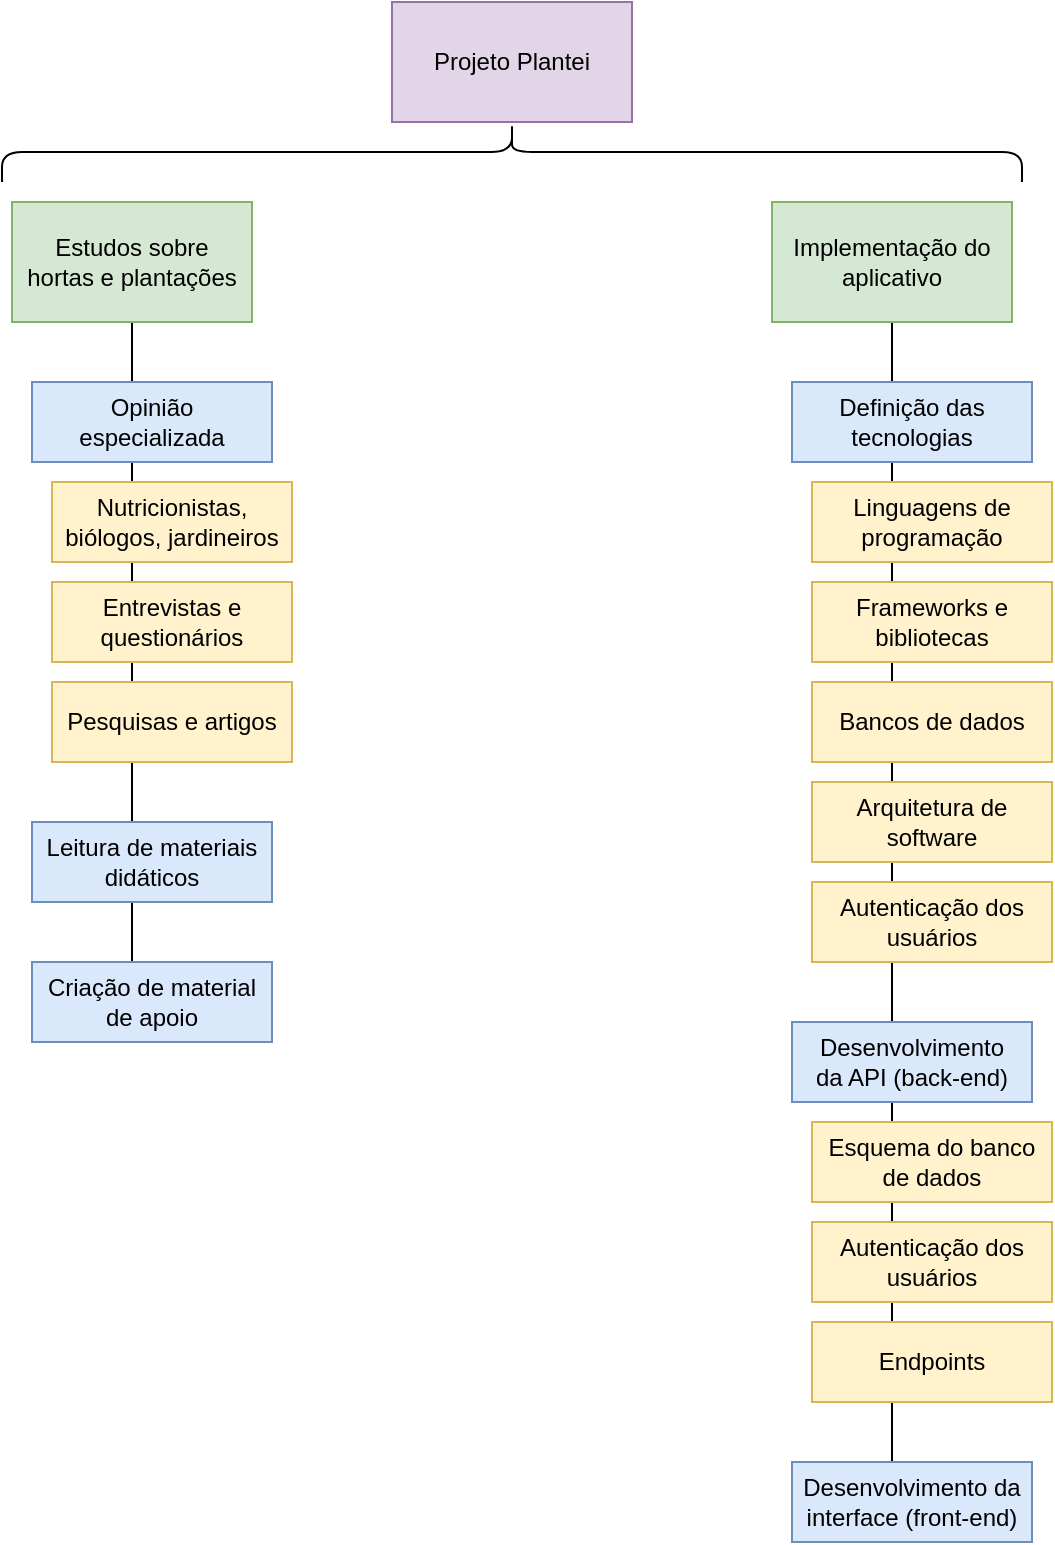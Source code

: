 <mxfile version="20.4.0" type="github"><diagram id="n20zjKkLdfkp230JM4BU" name="eap"><mxGraphModel dx="1578" dy="755" grid="1" gridSize="10" guides="1" tooltips="1" connect="1" arrows="1" fold="1" page="0" pageScale="1" pageWidth="1169" pageHeight="827" math="0" shadow="0"><root><mxCell id="0"/><mxCell id="1" parent="0"/><mxCell id="LcLVb-qXsUrqiSTVYiSM-41" value="" style="endArrow=none;html=1;rounded=0;entryX=0.5;entryY=1;entryDx=0;entryDy=0;" edge="1" parent="1" target="LcLVb-qXsUrqiSTVYiSM-34"><mxGeometry width="50" height="50" relative="1" as="geometry"><mxPoint x="170" y="550" as="sourcePoint"/><mxPoint x="70" y="330" as="targetPoint"/></mxGeometry></mxCell><mxCell id="LcLVb-qXsUrqiSTVYiSM-33" value="" style="endArrow=none;html=1;rounded=0;entryX=0.5;entryY=1;entryDx=0;entryDy=0;" edge="1" parent="1" target="LcLVb-qXsUrqiSTVYiSM-2"><mxGeometry width="50" height="50" relative="1" as="geometry"><mxPoint x="550" y="800" as="sourcePoint"/><mxPoint x="730" y="350" as="targetPoint"/></mxGeometry></mxCell><mxCell id="LcLVb-qXsUrqiSTVYiSM-1" value="Projeto Plantei" style="rounded=0;whiteSpace=wrap;html=1;fillColor=#e1d5e7;strokeColor=#9673a6;" vertex="1" parent="1"><mxGeometry x="300" y="50" width="120" height="60" as="geometry"/></mxCell><mxCell id="LcLVb-qXsUrqiSTVYiSM-2" value="Implementação do aplicativo" style="rounded=0;whiteSpace=wrap;html=1;fillColor=#d5e8d4;strokeColor=#82b366;" vertex="1" parent="1"><mxGeometry x="490" y="150" width="120" height="60" as="geometry"/></mxCell><mxCell id="LcLVb-qXsUrqiSTVYiSM-4" value="Arquitetura de software" style="rounded=0;whiteSpace=wrap;html=1;fillColor=#fff2cc;strokeColor=#d6b656;" vertex="1" parent="1"><mxGeometry x="510" y="440" width="120" height="40" as="geometry"/></mxCell><mxCell id="LcLVb-qXsUrqiSTVYiSM-5" value="Linguagens de programação" style="rounded=0;whiteSpace=wrap;html=1;fillColor=#fff2cc;strokeColor=#d6b656;" vertex="1" parent="1"><mxGeometry x="510" y="290" width="120" height="40" as="geometry"/></mxCell><mxCell id="LcLVb-qXsUrqiSTVYiSM-6" value="Frameworks e bibliotecas" style="rounded=0;whiteSpace=wrap;html=1;fillColor=#fff2cc;strokeColor=#d6b656;" vertex="1" parent="1"><mxGeometry x="510" y="340" width="120" height="40" as="geometry"/></mxCell><mxCell id="LcLVb-qXsUrqiSTVYiSM-7" value="Definição das tecnologias" style="rounded=0;whiteSpace=wrap;html=1;fillColor=#dae8fc;strokeColor=#6c8ebf;" vertex="1" parent="1"><mxGeometry x="500" y="240" width="120" height="40" as="geometry"/></mxCell><mxCell id="LcLVb-qXsUrqiSTVYiSM-8" value="Bancos de dados" style="rounded=0;whiteSpace=wrap;html=1;fillColor=#fff2cc;strokeColor=#d6b656;" vertex="1" parent="1"><mxGeometry x="510" y="390" width="120" height="40" as="geometry"/></mxCell><mxCell id="LcLVb-qXsUrqiSTVYiSM-20" value="&lt;div&gt;Desenvolvimento&lt;/div&gt;&lt;div&gt;da API (back-end)&lt;br&gt;&lt;/div&gt;" style="rounded=0;whiteSpace=wrap;html=1;fillColor=#dae8fc;strokeColor=#6c8ebf;" vertex="1" parent="1"><mxGeometry x="500" y="560" width="120" height="40" as="geometry"/></mxCell><mxCell id="LcLVb-qXsUrqiSTVYiSM-26" value="Autenticação dos usuários" style="rounded=0;whiteSpace=wrap;html=1;fillColor=#fff2cc;strokeColor=#d6b656;" vertex="1" parent="1"><mxGeometry x="510" y="660" width="120" height="40" as="geometry"/></mxCell><mxCell id="LcLVb-qXsUrqiSTVYiSM-27" value="Endpoints" style="rounded=0;whiteSpace=wrap;html=1;fillColor=#fff2cc;strokeColor=#d6b656;" vertex="1" parent="1"><mxGeometry x="510" y="710" width="120" height="40" as="geometry"/></mxCell><mxCell id="LcLVb-qXsUrqiSTVYiSM-28" value="Autenticação dos usuários" style="rounded=0;whiteSpace=wrap;html=1;fillColor=#fff2cc;strokeColor=#d6b656;" vertex="1" parent="1"><mxGeometry x="510" y="490" width="120" height="40" as="geometry"/></mxCell><mxCell id="LcLVb-qXsUrqiSTVYiSM-29" value="Esquema do banco de dados" style="rounded=0;whiteSpace=wrap;html=1;fillColor=#fff2cc;strokeColor=#d6b656;" vertex="1" parent="1"><mxGeometry x="510" y="610" width="120" height="40" as="geometry"/></mxCell><mxCell id="LcLVb-qXsUrqiSTVYiSM-30" value="&lt;div&gt;Desenvolvimento da interface (front-end)&lt;br&gt;&lt;/div&gt;" style="rounded=0;whiteSpace=wrap;html=1;fillColor=#dae8fc;strokeColor=#6c8ebf;" vertex="1" parent="1"><mxGeometry x="500" y="780" width="120" height="40" as="geometry"/></mxCell><mxCell id="LcLVb-qXsUrqiSTVYiSM-34" value="&lt;div&gt;Estudos sobre&lt;/div&gt;&lt;div&gt;hortas e plantações&lt;br&gt;&lt;/div&gt;" style="rounded=0;whiteSpace=wrap;html=1;fillColor=#d5e8d4;strokeColor=#82b366;" vertex="1" parent="1"><mxGeometry x="110" y="150" width="120" height="60" as="geometry"/></mxCell><mxCell id="LcLVb-qXsUrqiSTVYiSM-36" value="&lt;div&gt;Opinião&lt;/div&gt;&lt;div&gt;especializada&lt;br&gt;&lt;/div&gt;" style="rounded=0;whiteSpace=wrap;html=1;fillColor=#dae8fc;strokeColor=#6c8ebf;" vertex="1" parent="1"><mxGeometry x="120" y="240" width="120" height="40" as="geometry"/></mxCell><mxCell id="LcLVb-qXsUrqiSTVYiSM-37" value="Nutricionistas, biólogos, jardineiros" style="rounded=0;whiteSpace=wrap;html=1;fillColor=#fff2cc;strokeColor=#d6b656;" vertex="1" parent="1"><mxGeometry x="130" y="290" width="120" height="40" as="geometry"/></mxCell><mxCell id="LcLVb-qXsUrqiSTVYiSM-38" value="Entrevistas e questionários" style="rounded=0;whiteSpace=wrap;html=1;fillColor=#fff2cc;strokeColor=#d6b656;" vertex="1" parent="1"><mxGeometry x="130" y="340" width="120" height="40" as="geometry"/></mxCell><mxCell id="LcLVb-qXsUrqiSTVYiSM-39" value="Pesquisas e artigos" style="rounded=0;whiteSpace=wrap;html=1;fillColor=#fff2cc;strokeColor=#d6b656;" vertex="1" parent="1"><mxGeometry x="130" y="390" width="120" height="40" as="geometry"/></mxCell><mxCell id="LcLVb-qXsUrqiSTVYiSM-40" value="Leitura de materiais didáticos" style="rounded=0;whiteSpace=wrap;html=1;fillColor=#dae8fc;strokeColor=#6c8ebf;" vertex="1" parent="1"><mxGeometry x="120" y="460" width="120" height="40" as="geometry"/></mxCell><mxCell id="LcLVb-qXsUrqiSTVYiSM-44" value="Criação de material de apoio" style="rounded=0;whiteSpace=wrap;html=1;fillColor=#dae8fc;strokeColor=#6c8ebf;" vertex="1" parent="1"><mxGeometry x="120" y="530" width="120" height="40" as="geometry"/></mxCell><mxCell id="LcLVb-qXsUrqiSTVYiSM-47" value="" style="shape=curlyBracket;whiteSpace=wrap;html=1;rounded=1;flipH=1;rotation=-90;" vertex="1" parent="1"><mxGeometry x="345" y="-130" width="30" height="510" as="geometry"/></mxCell></root></mxGraphModel></diagram></mxfile>